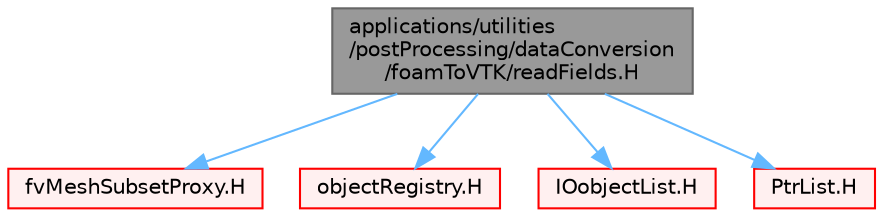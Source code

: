 digraph "applications/utilities/postProcessing/dataConversion/foamToVTK/readFields.H"
{
 // LATEX_PDF_SIZE
  bgcolor="transparent";
  edge [fontname=Helvetica,fontsize=10,labelfontname=Helvetica,labelfontsize=10];
  node [fontname=Helvetica,fontsize=10,shape=box,height=0.2,width=0.4];
  Node1 [id="Node000001",label="applications/utilities\l/postProcessing/dataConversion\l/foamToVTK/readFields.H",height=0.2,width=0.4,color="gray40", fillcolor="grey60", style="filled", fontcolor="black",tooltip="Helper routines for reading a field or fields, optionally with a mesh subset (using fvMeshSubsetProxy..."];
  Node1 -> Node2 [id="edge1_Node000001_Node000002",color="steelblue1",style="solid",tooltip=" "];
  Node2 [id="Node000002",label="fvMeshSubsetProxy.H",height=0.2,width=0.4,color="red", fillcolor="#FFF0F0", style="filled",URL="$fvMeshSubsetProxy_8H.html",tooltip=" "];
  Node1 -> Node6 [id="edge2_Node000001_Node000006",color="steelblue1",style="solid",tooltip=" "];
  Node6 [id="Node000006",label="objectRegistry.H",height=0.2,width=0.4,color="red", fillcolor="#FFF0F0", style="filled",URL="$objectRegistry_8H.html",tooltip=" "];
  Node1 -> Node375 [id="edge3_Node000001_Node000375",color="steelblue1",style="solid",tooltip=" "];
  Node375 [id="Node000375",label="IOobjectList.H",height=0.2,width=0.4,color="red", fillcolor="#FFF0F0", style="filled",URL="$IOobjectList_8H.html",tooltip=" "];
  Node1 -> Node244 [id="edge4_Node000001_Node000244",color="steelblue1",style="solid",tooltip=" "];
  Node244 [id="Node000244",label="PtrList.H",height=0.2,width=0.4,color="red", fillcolor="#FFF0F0", style="filled",URL="$PtrList_8H.html",tooltip=" "];
}
